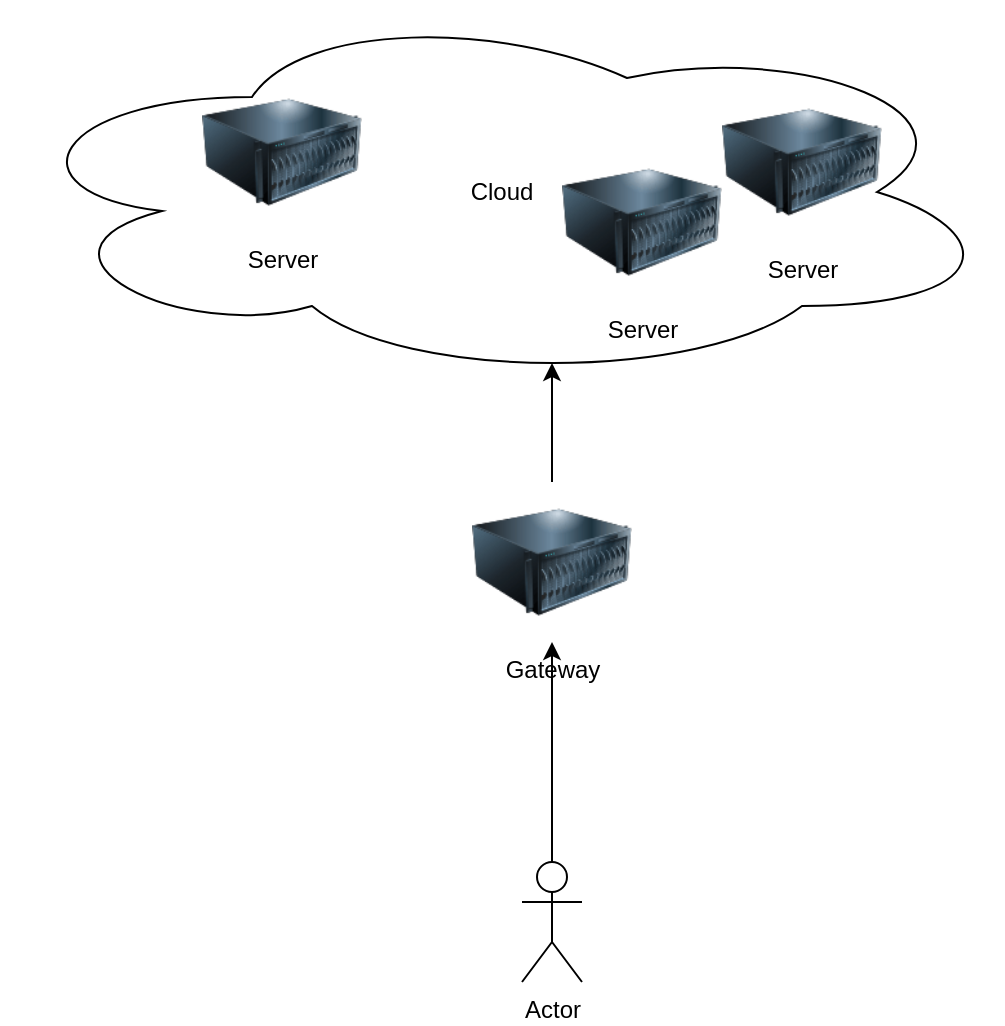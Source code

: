 <mxfile version="15.8.9" type="device"><diagram id="zi5M9un03KtR_mnH18-G" name="Page-1"><mxGraphModel dx="1038" dy="579" grid="1" gridSize="10" guides="1" tooltips="1" connect="1" arrows="1" fold="1" page="1" pageScale="1" pageWidth="827" pageHeight="1169" math="0" shadow="0"><root><mxCell id="0"/><mxCell id="1" parent="0"/><mxCell id="NphsZKlEegBaZ6I6358D-7" style="edgeStyle=orthogonalEdgeStyle;rounded=0;orthogonalLoop=1;jettySize=auto;html=1;exitX=0.5;exitY=0;exitDx=0;exitDy=0;entryX=0.55;entryY=0.95;entryDx=0;entryDy=0;entryPerimeter=0;" edge="1" parent="1" source="NphsZKlEegBaZ6I6358D-1" target="NphsZKlEegBaZ6I6358D-2"><mxGeometry relative="1" as="geometry"/></mxCell><mxCell id="NphsZKlEegBaZ6I6358D-1" value="Gateway" style="image;html=1;image=img/lib/clip_art/computers/Server_128x128.png" vertex="1" parent="1"><mxGeometry x="375" y="260" width="80" height="80" as="geometry"/></mxCell><mxCell id="NphsZKlEegBaZ6I6358D-2" value="Cloud" style="ellipse;shape=cloud;whiteSpace=wrap;html=1;" vertex="1" parent="1"><mxGeometry x="140" y="20" width="500" height="190" as="geometry"/></mxCell><mxCell id="NphsZKlEegBaZ6I6358D-3" value="Server" style="image;html=1;image=img/lib/clip_art/computers/Server_128x128.png" vertex="1" parent="1"><mxGeometry x="240" y="55" width="80" height="80" as="geometry"/></mxCell><mxCell id="NphsZKlEegBaZ6I6358D-4" value="Server" style="image;html=1;image=img/lib/clip_art/computers/Server_128x128.png" vertex="1" parent="1"><mxGeometry x="500" y="60" width="80" height="80" as="geometry"/></mxCell><mxCell id="NphsZKlEegBaZ6I6358D-5" value="Server" style="image;html=1;image=img/lib/clip_art/computers/Server_128x128.png" vertex="1" parent="1"><mxGeometry x="420" y="90" width="80" height="80" as="geometry"/></mxCell><mxCell id="NphsZKlEegBaZ6I6358D-9" value="" style="edgeStyle=orthogonalEdgeStyle;rounded=0;orthogonalLoop=1;jettySize=auto;html=1;" edge="1" parent="1" source="NphsZKlEegBaZ6I6358D-8" target="NphsZKlEegBaZ6I6358D-1"><mxGeometry relative="1" as="geometry"/></mxCell><mxCell id="NphsZKlEegBaZ6I6358D-8" value="Actor" style="shape=umlActor;verticalLabelPosition=bottom;verticalAlign=top;html=1;outlineConnect=0;" vertex="1" parent="1"><mxGeometry x="400" y="450" width="30" height="60" as="geometry"/></mxCell></root></mxGraphModel></diagram></mxfile>